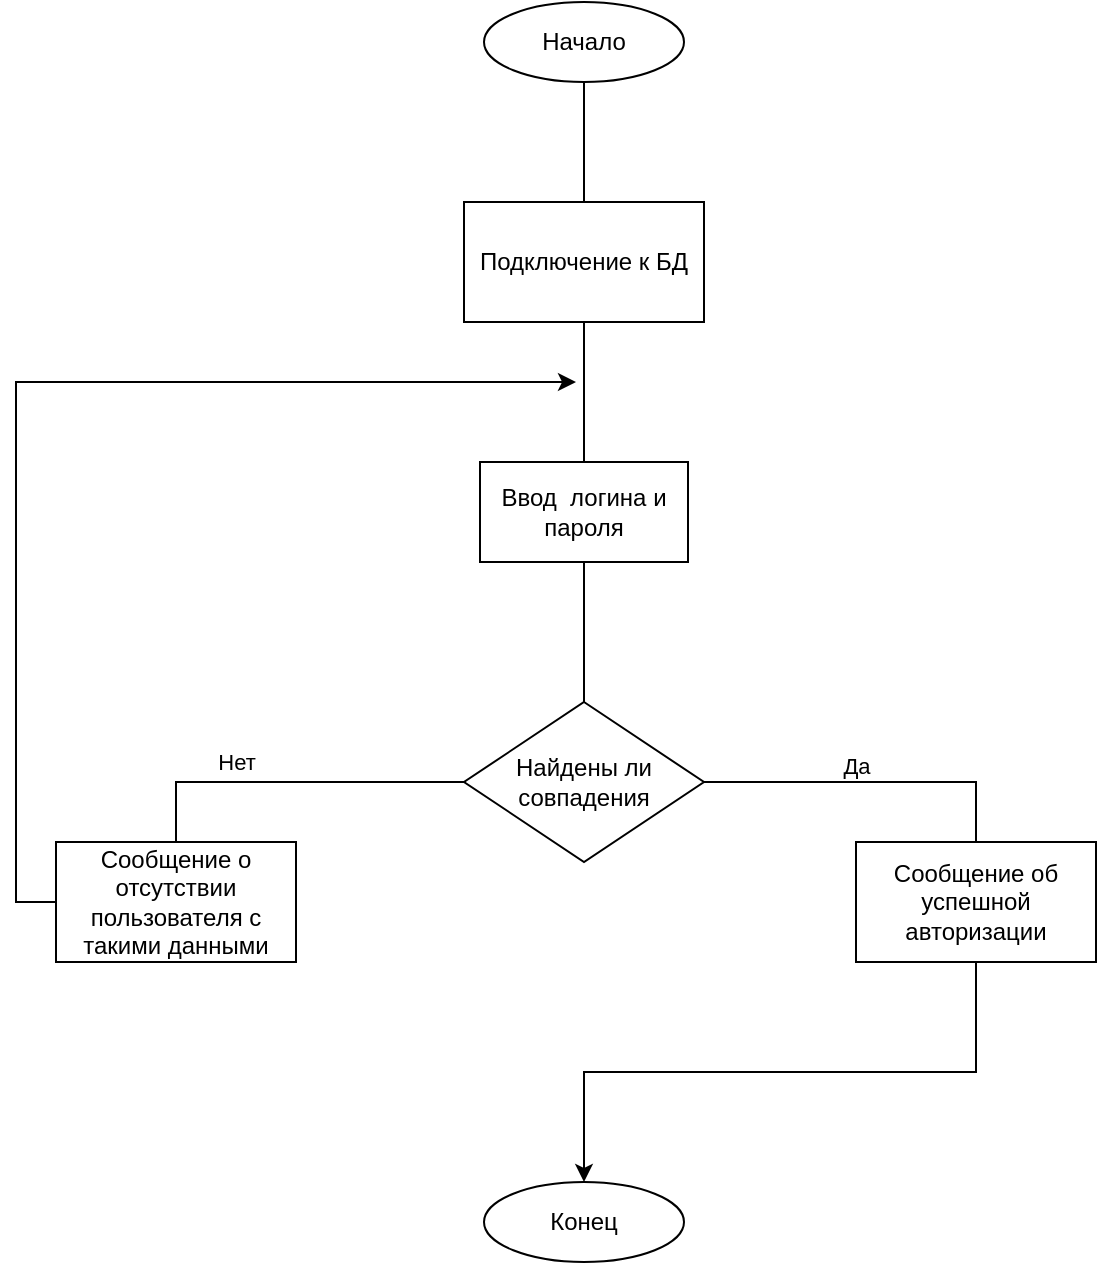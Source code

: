 <mxfile version="13.9.9" type="device"><diagram id="C5RBs43oDa-KdzZeNtuy" name="Page-1"><mxGraphModel dx="1086" dy="806" grid="1" gridSize="10" guides="1" tooltips="1" connect="1" arrows="1" fold="1" page="1" pageScale="1" pageWidth="827" pageHeight="1169" math="0" shadow="0"><root><mxCell id="WIyWlLk6GJQsqaUBKTNV-0"/><mxCell id="WIyWlLk6GJQsqaUBKTNV-1" parent="WIyWlLk6GJQsqaUBKTNV-0"/><mxCell id="JIR-G0jMq8VEEsTqhPxP-0" value="Начало" style="ellipse;whiteSpace=wrap;html=1;" parent="WIyWlLk6GJQsqaUBKTNV-1" vertex="1"><mxGeometry x="314" y="90" width="100" height="40" as="geometry"/></mxCell><mxCell id="JIR-G0jMq8VEEsTqhPxP-1" value="Конец" style="ellipse;whiteSpace=wrap;html=1;" parent="WIyWlLk6GJQsqaUBKTNV-1" vertex="1"><mxGeometry x="314" y="680" width="100" height="40" as="geometry"/></mxCell><mxCell id="JIR-G0jMq8VEEsTqhPxP-18" style="edgeStyle=orthogonalEdgeStyle;rounded=0;orthogonalLoop=1;jettySize=auto;html=1;exitX=0;exitY=0.5;exitDx=0;exitDy=0;endArrow=classic;endFill=1;" parent="WIyWlLk6GJQsqaUBKTNV-1" source="JIR-G0jMq8VEEsTqhPxP-2" edge="1"><mxGeometry relative="1" as="geometry"><mxPoint x="360" y="280" as="targetPoint"/><Array as="points"><mxPoint x="80" y="540"/><mxPoint x="80" y="280"/></Array></mxGeometry></mxCell><mxCell id="JIR-G0jMq8VEEsTqhPxP-2" value="Сообщение о отсутствии пользователя с такими данными" style="rounded=0;whiteSpace=wrap;html=1;" parent="WIyWlLk6GJQsqaUBKTNV-1" vertex="1"><mxGeometry x="100" y="510" width="120" height="60" as="geometry"/></mxCell><mxCell id="JIR-G0jMq8VEEsTqhPxP-17" style="edgeStyle=orthogonalEdgeStyle;rounded=0;orthogonalLoop=1;jettySize=auto;html=1;exitX=0.5;exitY=1;exitDx=0;exitDy=0;entryX=0.5;entryY=0;entryDx=0;entryDy=0;endArrow=classic;endFill=1;" parent="WIyWlLk6GJQsqaUBKTNV-1" source="JIR-G0jMq8VEEsTqhPxP-3" target="JIR-G0jMq8VEEsTqhPxP-1" edge="1"><mxGeometry relative="1" as="geometry"/></mxCell><mxCell id="JIR-G0jMq8VEEsTqhPxP-3" value="Сообщение об успешной авторизации" style="rounded=0;whiteSpace=wrap;html=1;" parent="WIyWlLk6GJQsqaUBKTNV-1" vertex="1"><mxGeometry x="500" y="510" width="120" height="60" as="geometry"/></mxCell><mxCell id="JIR-G0jMq8VEEsTqhPxP-4" value="Подключение к БД" style="rounded=0;whiteSpace=wrap;html=1;" parent="WIyWlLk6GJQsqaUBKTNV-1" vertex="1"><mxGeometry x="304" y="190" width="120" height="60" as="geometry"/></mxCell><mxCell id="JIR-G0jMq8VEEsTqhPxP-5" value="Ввод&amp;nbsp; логина и пароля" style="rounded=0;whiteSpace=wrap;html=1;" parent="WIyWlLk6GJQsqaUBKTNV-1" vertex="1"><mxGeometry x="312" y="320" width="104" height="50" as="geometry"/></mxCell><mxCell id="JIR-G0jMq8VEEsTqhPxP-13" style="edgeStyle=orthogonalEdgeStyle;rounded=0;orthogonalLoop=1;jettySize=auto;html=1;exitX=0;exitY=0.5;exitDx=0;exitDy=0;entryX=0.5;entryY=0;entryDx=0;entryDy=0;endArrow=none;endFill=0;" parent="WIyWlLk6GJQsqaUBKTNV-1" source="JIR-G0jMq8VEEsTqhPxP-7" target="JIR-G0jMq8VEEsTqhPxP-2" edge="1"><mxGeometry relative="1" as="geometry"/></mxCell><mxCell id="JIR-G0jMq8VEEsTqhPxP-15" value="Нет" style="edgeLabel;html=1;align=center;verticalAlign=middle;resizable=0;points=[];" parent="JIR-G0jMq8VEEsTqhPxP-13" vertex="1" connectable="0"><mxGeometry x="0.23" y="-8" relative="1" as="geometry"><mxPoint x="-7" y="-2" as="offset"/></mxGeometry></mxCell><mxCell id="JIR-G0jMq8VEEsTqhPxP-14" style="edgeStyle=orthogonalEdgeStyle;rounded=0;orthogonalLoop=1;jettySize=auto;html=1;exitX=1;exitY=0.5;exitDx=0;exitDy=0;entryX=0.5;entryY=0;entryDx=0;entryDy=0;endArrow=none;endFill=0;" parent="WIyWlLk6GJQsqaUBKTNV-1" source="JIR-G0jMq8VEEsTqhPxP-7" target="JIR-G0jMq8VEEsTqhPxP-3" edge="1"><mxGeometry relative="1" as="geometry"/></mxCell><mxCell id="JIR-G0jMq8VEEsTqhPxP-16" value="Да" style="edgeLabel;html=1;align=center;verticalAlign=middle;resizable=0;points=[];" parent="JIR-G0jMq8VEEsTqhPxP-14" vertex="1" connectable="0"><mxGeometry x="0.169" y="8" relative="1" as="geometry"><mxPoint x="-21" as="offset"/></mxGeometry></mxCell><mxCell id="JIR-G0jMq8VEEsTqhPxP-7" value="Найдены ли совпадения" style="rhombus;whiteSpace=wrap;html=1;" parent="WIyWlLk6GJQsqaUBKTNV-1" vertex="1"><mxGeometry x="304" y="440" width="120" height="80" as="geometry"/></mxCell><mxCell id="JIR-G0jMq8VEEsTqhPxP-8" value="" style="endArrow=none;html=1;entryX=0.5;entryY=1;entryDx=0;entryDy=0;exitX=0.5;exitY=0;exitDx=0;exitDy=0;" parent="WIyWlLk6GJQsqaUBKTNV-1" source="JIR-G0jMq8VEEsTqhPxP-4" target="JIR-G0jMq8VEEsTqhPxP-0" edge="1"><mxGeometry width="50" height="50" relative="1" as="geometry"><mxPoint x="364" y="170" as="sourcePoint"/><mxPoint x="440" y="440" as="targetPoint"/></mxGeometry></mxCell><mxCell id="JIR-G0jMq8VEEsTqhPxP-9" value="" style="endArrow=none;html=1;entryX=0.5;entryY=1;entryDx=0;entryDy=0;exitX=0.5;exitY=0;exitDx=0;exitDy=0;" parent="WIyWlLk6GJQsqaUBKTNV-1" source="JIR-G0jMq8VEEsTqhPxP-5" target="JIR-G0jMq8VEEsTqhPxP-4" edge="1"><mxGeometry width="50" height="50" relative="1" as="geometry"><mxPoint x="374" y="200" as="sourcePoint"/><mxPoint x="374" y="140" as="targetPoint"/></mxGeometry></mxCell><mxCell id="JIR-G0jMq8VEEsTqhPxP-10" value="" style="endArrow=none;html=1;entryX=0.5;entryY=1;entryDx=0;entryDy=0;exitX=0.5;exitY=0;exitDx=0;exitDy=0;" parent="WIyWlLk6GJQsqaUBKTNV-1" source="JIR-G0jMq8VEEsTqhPxP-7" target="JIR-G0jMq8VEEsTqhPxP-5" edge="1"><mxGeometry width="50" height="50" relative="1" as="geometry"><mxPoint x="384" y="210" as="sourcePoint"/><mxPoint x="384" y="150" as="targetPoint"/></mxGeometry></mxCell></root></mxGraphModel></diagram></mxfile>
